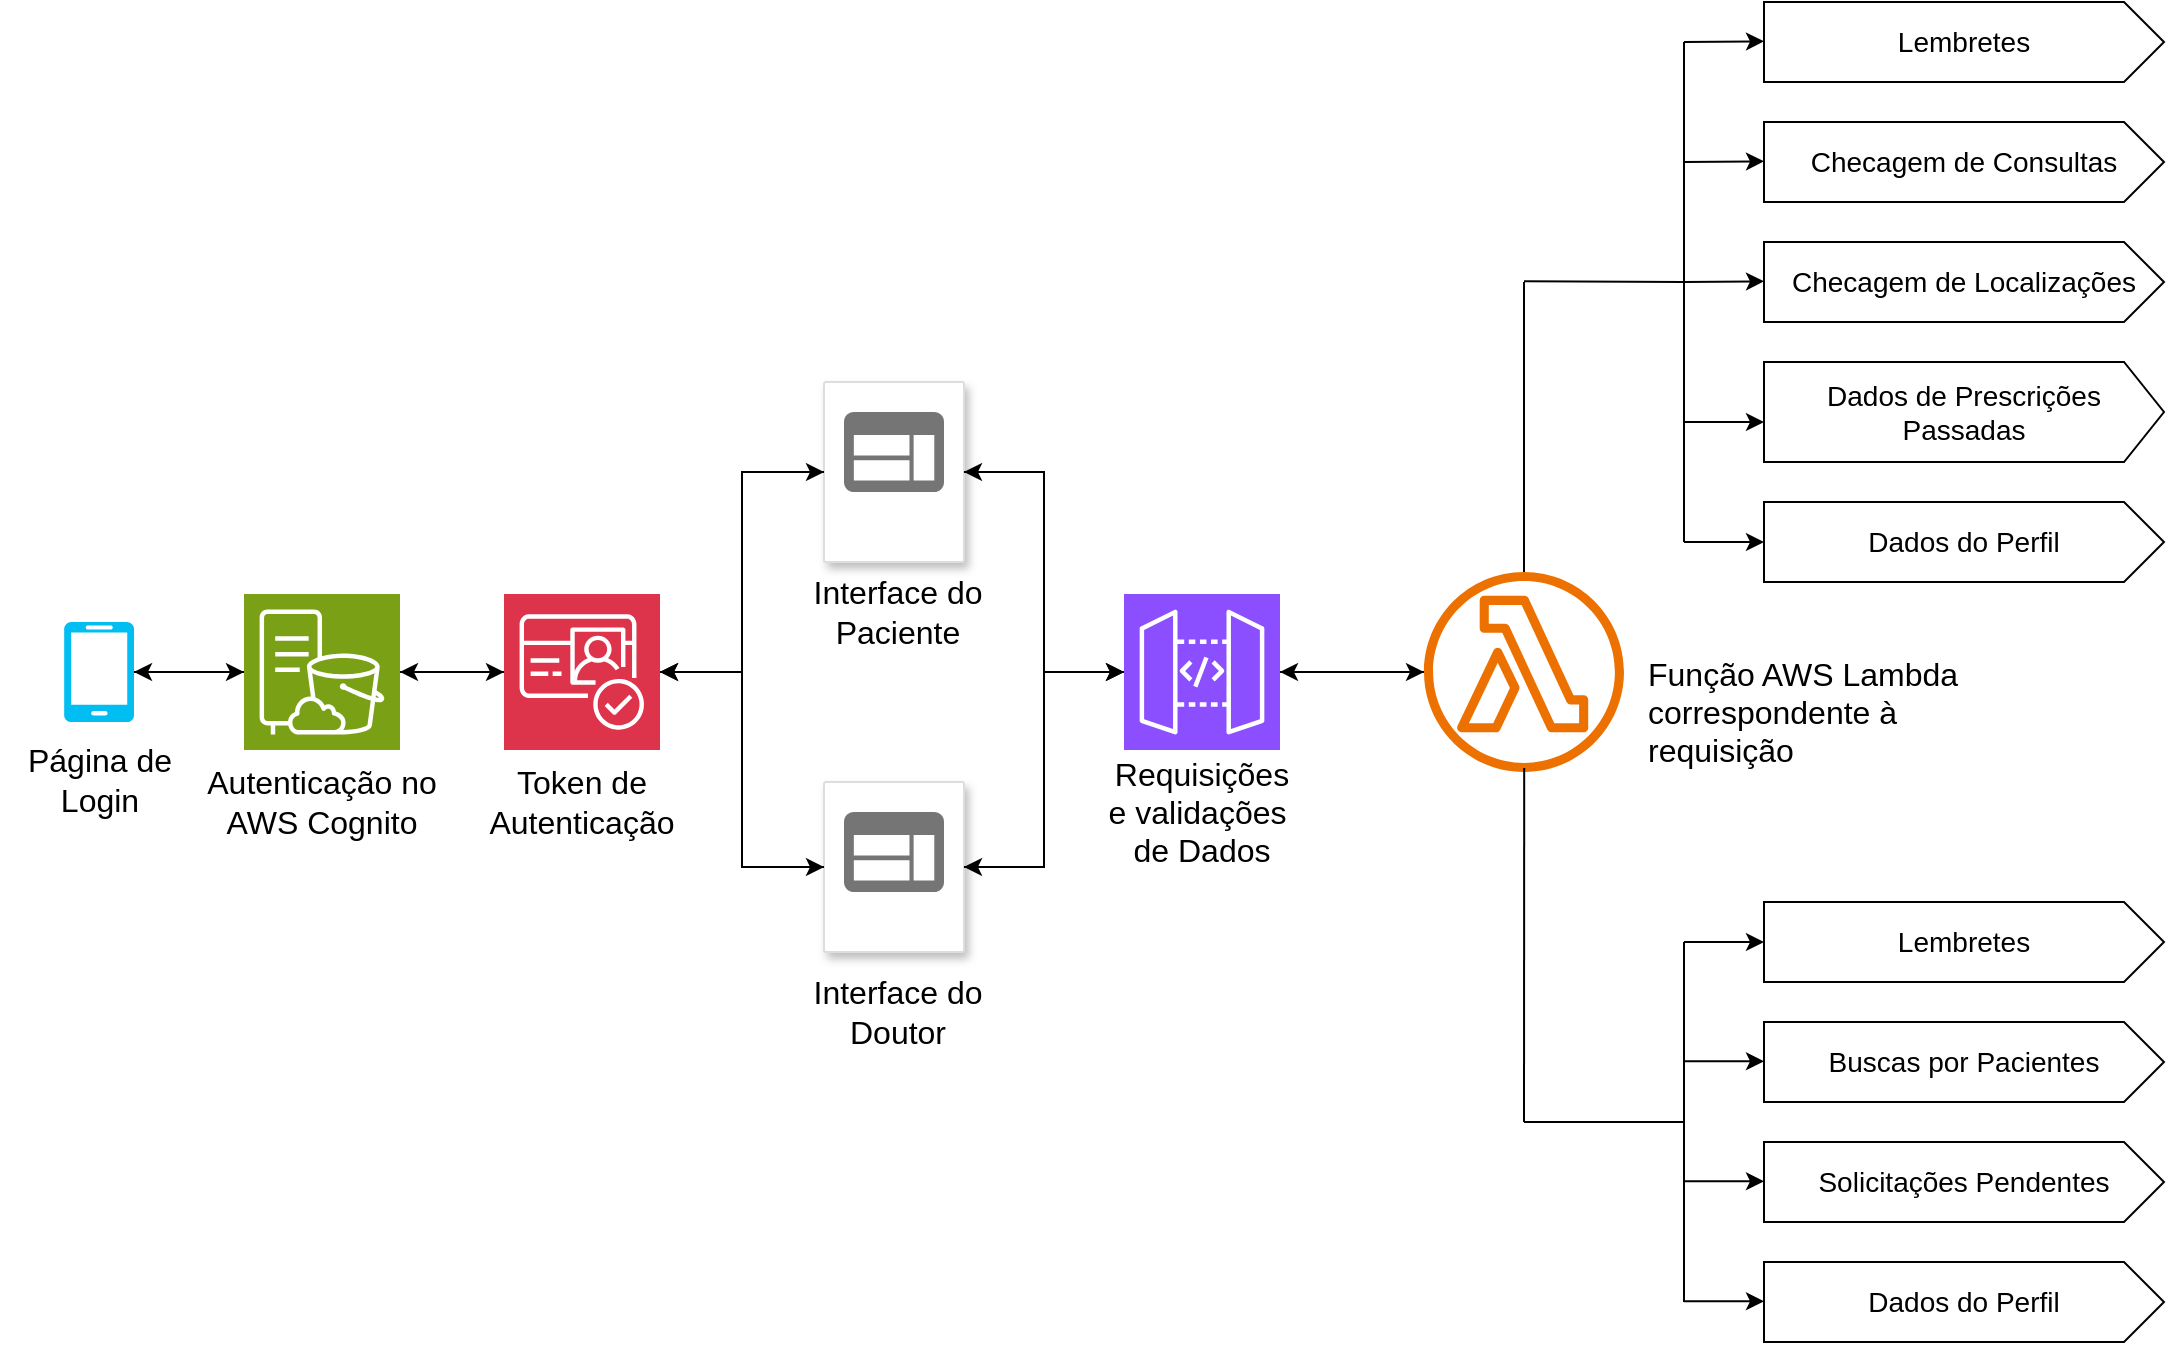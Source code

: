 <mxfile version="24.7.6">
  <diagram name="Página-1" id="1SG_dTXZY7L0gO_txrsh">
    <mxGraphModel dx="1683" dy="915" grid="1" gridSize="10" guides="1" tooltips="1" connect="1" arrows="1" fold="1" page="1" pageScale="1" pageWidth="1169" pageHeight="827" math="0" shadow="0">
      <root>
        <mxCell id="0" />
        <mxCell id="1" parent="0" />
        <mxCell id="AhJV9BFXtRM2-lVgkfb_-24" style="edgeStyle=orthogonalEdgeStyle;rounded=0;orthogonalLoop=1;jettySize=auto;html=1;" edge="1" parent="1" source="AhJV9BFXtRM2-lVgkfb_-1" target="AhJV9BFXtRM2-lVgkfb_-2">
          <mxGeometry relative="1" as="geometry" />
        </mxCell>
        <mxCell id="AhJV9BFXtRM2-lVgkfb_-1" value="" style="verticalLabelPosition=bottom;html=1;verticalAlign=top;align=center;strokeColor=none;fillColor=#00BEF2;shape=mxgraph.azure.mobile;pointerEvents=1;" vertex="1" parent="1">
          <mxGeometry x="70" y="350" width="35" height="50" as="geometry" />
        </mxCell>
        <mxCell id="AhJV9BFXtRM2-lVgkfb_-25" style="edgeStyle=orthogonalEdgeStyle;rounded=0;orthogonalLoop=1;jettySize=auto;html=1;" edge="1" parent="1" source="AhJV9BFXtRM2-lVgkfb_-2" target="AhJV9BFXtRM2-lVgkfb_-1">
          <mxGeometry relative="1" as="geometry" />
        </mxCell>
        <mxCell id="AhJV9BFXtRM2-lVgkfb_-26" style="edgeStyle=orthogonalEdgeStyle;rounded=0;orthogonalLoop=1;jettySize=auto;html=1;" edge="1" parent="1" source="AhJV9BFXtRM2-lVgkfb_-2" target="AhJV9BFXtRM2-lVgkfb_-4">
          <mxGeometry relative="1" as="geometry" />
        </mxCell>
        <mxCell id="AhJV9BFXtRM2-lVgkfb_-2" value="" style="sketch=0;points=[[0,0,0],[0.25,0,0],[0.5,0,0],[0.75,0,0],[1,0,0],[0,1,0],[0.25,1,0],[0.5,1,0],[0.75,1,0],[1,1,0],[0,0.25,0],[0,0.5,0],[0,0.75,0],[1,0.25,0],[1,0.5,0],[1,0.75,0]];outlineConnect=0;fontColor=#232F3E;fillColor=#7AA116;strokeColor=#ffffff;dashed=0;verticalLabelPosition=bottom;verticalAlign=top;align=center;html=1;fontSize=12;fontStyle=0;aspect=fixed;shape=mxgraph.aws4.resourceIcon;resIcon=mxgraph.aws4.s3_on_outposts_storage;" vertex="1" parent="1">
          <mxGeometry x="160" y="336" width="78" height="78" as="geometry" />
        </mxCell>
        <mxCell id="AhJV9BFXtRM2-lVgkfb_-27" style="edgeStyle=orthogonalEdgeStyle;rounded=0;orthogonalLoop=1;jettySize=auto;html=1;" edge="1" parent="1" source="AhJV9BFXtRM2-lVgkfb_-4" target="AhJV9BFXtRM2-lVgkfb_-2">
          <mxGeometry relative="1" as="geometry">
            <mxPoint x="250" y="375" as="targetPoint" />
          </mxGeometry>
        </mxCell>
        <mxCell id="AhJV9BFXtRM2-lVgkfb_-29" style="edgeStyle=orthogonalEdgeStyle;rounded=0;orthogonalLoop=1;jettySize=auto;html=1;entryX=0;entryY=0.5;entryDx=0;entryDy=0;" edge="1" parent="1" source="AhJV9BFXtRM2-lVgkfb_-4" target="AhJV9BFXtRM2-lVgkfb_-9">
          <mxGeometry relative="1" as="geometry" />
        </mxCell>
        <mxCell id="AhJV9BFXtRM2-lVgkfb_-30" style="edgeStyle=orthogonalEdgeStyle;rounded=0;orthogonalLoop=1;jettySize=auto;html=1;entryX=0;entryY=0.5;entryDx=0;entryDy=0;" edge="1" parent="1" source="AhJV9BFXtRM2-lVgkfb_-4" target="AhJV9BFXtRM2-lVgkfb_-7">
          <mxGeometry relative="1" as="geometry" />
        </mxCell>
        <mxCell id="AhJV9BFXtRM2-lVgkfb_-4" value="" style="sketch=0;points=[[0,0,0],[0.25,0,0],[0.5,0,0],[0.75,0,0],[1,0,0],[0,1,0],[0.25,1,0],[0.5,1,0],[0.75,1,0],[1,1,0],[0,0.25,0],[0,0.5,0],[0,0.75,0],[1,0.25,0],[1,0.5,0],[1,0.75,0]];outlineConnect=0;fontColor=#232F3E;fillColor=#DD344C;strokeColor=#ffffff;dashed=0;verticalLabelPosition=bottom;verticalAlign=top;align=center;html=1;fontSize=12;fontStyle=0;aspect=fixed;shape=mxgraph.aws4.resourceIcon;resIcon=mxgraph.aws4.cognito;" vertex="1" parent="1">
          <mxGeometry x="290" y="336" width="78" height="78" as="geometry" />
        </mxCell>
        <mxCell id="AhJV9BFXtRM2-lVgkfb_-34" style="edgeStyle=orthogonalEdgeStyle;rounded=0;orthogonalLoop=1;jettySize=auto;html=1;entryX=1;entryY=0.5;entryDx=0;entryDy=0;" edge="1" parent="1" source="AhJV9BFXtRM2-lVgkfb_-6" target="AhJV9BFXtRM2-lVgkfb_-9">
          <mxGeometry relative="1" as="geometry" />
        </mxCell>
        <mxCell id="AhJV9BFXtRM2-lVgkfb_-35" style="edgeStyle=orthogonalEdgeStyle;rounded=0;orthogonalLoop=1;jettySize=auto;html=1;entryX=1;entryY=0.5;entryDx=0;entryDy=0;" edge="1" parent="1" source="AhJV9BFXtRM2-lVgkfb_-6" target="AhJV9BFXtRM2-lVgkfb_-7">
          <mxGeometry relative="1" as="geometry" />
        </mxCell>
        <mxCell id="AhJV9BFXtRM2-lVgkfb_-37" style="edgeStyle=orthogonalEdgeStyle;rounded=0;orthogonalLoop=1;jettySize=auto;html=1;" edge="1" parent="1" source="AhJV9BFXtRM2-lVgkfb_-6" target="AhJV9BFXtRM2-lVgkfb_-21">
          <mxGeometry relative="1" as="geometry" />
        </mxCell>
        <mxCell id="AhJV9BFXtRM2-lVgkfb_-6" value="" style="sketch=0;points=[[0,0,0],[0.25,0,0],[0.5,0,0],[0.75,0,0],[1,0,0],[0,1,0],[0.25,1,0],[0.5,1,0],[0.75,1,0],[1,1,0],[0,0.25,0],[0,0.5,0],[0,0.75,0],[1,0.25,0],[1,0.5,0],[1,0.75,0]];outlineConnect=0;fontColor=#232F3E;fillColor=#8C4FFF;strokeColor=#ffffff;dashed=0;verticalLabelPosition=bottom;verticalAlign=top;align=center;html=1;fontSize=12;fontStyle=0;aspect=fixed;shape=mxgraph.aws4.resourceIcon;resIcon=mxgraph.aws4.api_gateway;" vertex="1" parent="1">
          <mxGeometry x="600" y="336" width="78" height="78" as="geometry" />
        </mxCell>
        <mxCell id="AhJV9BFXtRM2-lVgkfb_-7" value="" style="strokeColor=#dddddd;shadow=1;strokeWidth=1;rounded=1;absoluteArcSize=1;arcSize=2;labelPosition=center;verticalLabelPosition=middle;align=center;verticalAlign=bottom;spacingLeft=0;fontColor=#999999;fontSize=12;whiteSpace=wrap;spacingBottom=2;html=1;" vertex="1" parent="1">
          <mxGeometry x="450" y="430" width="70" height="85" as="geometry" />
        </mxCell>
        <mxCell id="AhJV9BFXtRM2-lVgkfb_-8" value="" style="sketch=0;dashed=0;connectable=0;html=1;fillColor=#757575;strokeColor=none;shape=mxgraph.gcp2.application;part=1;" vertex="1" parent="AhJV9BFXtRM2-lVgkfb_-7">
          <mxGeometry x="0.5" width="50" height="40" relative="1" as="geometry">
            <mxPoint x="-25" y="15" as="offset" />
          </mxGeometry>
        </mxCell>
        <mxCell id="AhJV9BFXtRM2-lVgkfb_-9" value="" style="strokeColor=#dddddd;shadow=1;strokeWidth=1;rounded=1;absoluteArcSize=1;arcSize=2;labelPosition=center;verticalLabelPosition=middle;align=center;verticalAlign=bottom;spacingLeft=0;fontColor=#999999;fontSize=12;whiteSpace=wrap;spacingBottom=2;html=1;" vertex="1" parent="1">
          <mxGeometry x="450" y="230" width="70" height="90" as="geometry" />
        </mxCell>
        <mxCell id="AhJV9BFXtRM2-lVgkfb_-10" value="" style="sketch=0;dashed=0;connectable=0;html=1;fillColor=#757575;strokeColor=none;shape=mxgraph.gcp2.application;part=1;" vertex="1" parent="AhJV9BFXtRM2-lVgkfb_-9">
          <mxGeometry x="0.5" width="50" height="40" relative="1" as="geometry">
            <mxPoint x="-25" y="15" as="offset" />
          </mxGeometry>
        </mxCell>
        <mxCell id="AhJV9BFXtRM2-lVgkfb_-11" value="Checagem de Consultas" style="html=1;shape=mxgraph.infographic.ribbonSimple;notch1=0;notch2=20;align=center;verticalAlign=middle;fontSize=14;fontStyle=0;fillColor=#FFFFFF;whiteSpace=wrap;" vertex="1" parent="1">
          <mxGeometry x="920" y="100" width="200" height="40" as="geometry" />
        </mxCell>
        <mxCell id="AhJV9BFXtRM2-lVgkfb_-12" value="Dados de Prescrições Passadas" style="html=1;shape=mxgraph.infographic.ribbonSimple;notch1=0;notch2=20;align=center;verticalAlign=middle;fontSize=14;fontStyle=0;fillColor=#FFFFFF;whiteSpace=wrap;" vertex="1" parent="1">
          <mxGeometry x="920" y="220" width="200" height="50" as="geometry" />
        </mxCell>
        <mxCell id="AhJV9BFXtRM2-lVgkfb_-13" value="Dados do Perfil" style="html=1;shape=mxgraph.infographic.ribbonSimple;notch1=0;notch2=20;align=center;verticalAlign=middle;fontSize=14;fontStyle=0;fillColor=#FFFFFF;whiteSpace=wrap;" vertex="1" parent="1">
          <mxGeometry x="920" y="290" width="200" height="40" as="geometry" />
        </mxCell>
        <mxCell id="AhJV9BFXtRM2-lVgkfb_-14" value="Checagem de Localizações" style="html=1;shape=mxgraph.infographic.ribbonSimple;notch1=0;notch2=20;align=center;verticalAlign=middle;fontSize=14;fontStyle=0;fillColor=#FFFFFF;whiteSpace=wrap;" vertex="1" parent="1">
          <mxGeometry x="920" y="160" width="200" height="40" as="geometry" />
        </mxCell>
        <mxCell id="AhJV9BFXtRM2-lVgkfb_-15" value="Lembretes" style="html=1;shape=mxgraph.infographic.ribbonSimple;notch1=0;notch2=20;align=center;verticalAlign=middle;fontSize=14;fontStyle=0;fillColor=#FFFFFF;whiteSpace=wrap;" vertex="1" parent="1">
          <mxGeometry x="920" y="40" width="200" height="40" as="geometry" />
        </mxCell>
        <mxCell id="AhJV9BFXtRM2-lVgkfb_-16" value="Lembretes" style="html=1;shape=mxgraph.infographic.ribbonSimple;notch1=0;notch2=20;align=center;verticalAlign=middle;fontSize=14;fontStyle=0;fillColor=#FFFFFF;whiteSpace=wrap;" vertex="1" parent="1">
          <mxGeometry x="920" y="490" width="200" height="40" as="geometry" />
        </mxCell>
        <mxCell id="AhJV9BFXtRM2-lVgkfb_-17" value="Buscas por Pacientes" style="html=1;shape=mxgraph.infographic.ribbonSimple;notch1=0;notch2=20;align=center;verticalAlign=middle;fontSize=14;fontStyle=0;fillColor=#FFFFFF;whiteSpace=wrap;" vertex="1" parent="1">
          <mxGeometry x="920" y="550" width="200" height="40" as="geometry" />
        </mxCell>
        <mxCell id="AhJV9BFXtRM2-lVgkfb_-18" value="Solicitações Pendentes" style="html=1;shape=mxgraph.infographic.ribbonSimple;notch1=0;notch2=20;align=center;verticalAlign=middle;fontSize=14;fontStyle=0;fillColor=#FFFFFF;whiteSpace=wrap;" vertex="1" parent="1">
          <mxGeometry x="920" y="610" width="200" height="40" as="geometry" />
        </mxCell>
        <mxCell id="AhJV9BFXtRM2-lVgkfb_-19" value="Dados do Perfil" style="html=1;shape=mxgraph.infographic.ribbonSimple;notch1=0;notch2=20;align=center;verticalAlign=middle;fontSize=14;fontStyle=0;fillColor=#FFFFFF;whiteSpace=wrap;" vertex="1" parent="1">
          <mxGeometry x="920" y="670" width="200" height="40" as="geometry" />
        </mxCell>
        <mxCell id="AhJV9BFXtRM2-lVgkfb_-21" value="" style="sketch=0;outlineConnect=0;fontColor=#232F3E;gradientColor=none;fillColor=#ED7100;strokeColor=none;dashed=0;verticalLabelPosition=bottom;verticalAlign=top;align=center;html=1;fontSize=12;fontStyle=0;aspect=fixed;pointerEvents=1;shape=mxgraph.aws4.lambda_function;" vertex="1" parent="1">
          <mxGeometry x="750" y="325" width="100" height="100" as="geometry" />
        </mxCell>
        <mxCell id="AhJV9BFXtRM2-lVgkfb_-31" style="edgeStyle=orthogonalEdgeStyle;rounded=0;orthogonalLoop=1;jettySize=auto;html=1;entryX=1;entryY=0.5;entryDx=0;entryDy=0;entryPerimeter=0;" edge="1" parent="1" source="AhJV9BFXtRM2-lVgkfb_-9" target="AhJV9BFXtRM2-lVgkfb_-4">
          <mxGeometry relative="1" as="geometry" />
        </mxCell>
        <mxCell id="AhJV9BFXtRM2-lVgkfb_-32" style="edgeStyle=orthogonalEdgeStyle;rounded=0;orthogonalLoop=1;jettySize=auto;html=1;entryX=1;entryY=0.5;entryDx=0;entryDy=0;entryPerimeter=0;" edge="1" parent="1" source="AhJV9BFXtRM2-lVgkfb_-7" target="AhJV9BFXtRM2-lVgkfb_-4">
          <mxGeometry relative="1" as="geometry" />
        </mxCell>
        <mxCell id="AhJV9BFXtRM2-lVgkfb_-33" style="edgeStyle=orthogonalEdgeStyle;rounded=0;orthogonalLoop=1;jettySize=auto;html=1;entryX=0;entryY=0.5;entryDx=0;entryDy=0;entryPerimeter=0;" edge="1" parent="1" source="AhJV9BFXtRM2-lVgkfb_-9" target="AhJV9BFXtRM2-lVgkfb_-6">
          <mxGeometry relative="1" as="geometry" />
        </mxCell>
        <mxCell id="AhJV9BFXtRM2-lVgkfb_-36" style="edgeStyle=orthogonalEdgeStyle;rounded=0;orthogonalLoop=1;jettySize=auto;html=1;entryX=0;entryY=0.5;entryDx=0;entryDy=0;entryPerimeter=0;" edge="1" parent="1" source="AhJV9BFXtRM2-lVgkfb_-7" target="AhJV9BFXtRM2-lVgkfb_-6">
          <mxGeometry relative="1" as="geometry" />
        </mxCell>
        <mxCell id="AhJV9BFXtRM2-lVgkfb_-38" style="edgeStyle=orthogonalEdgeStyle;rounded=0;orthogonalLoop=1;jettySize=auto;html=1;entryX=1;entryY=0.5;entryDx=0;entryDy=0;entryPerimeter=0;" edge="1" parent="1" source="AhJV9BFXtRM2-lVgkfb_-21" target="AhJV9BFXtRM2-lVgkfb_-6">
          <mxGeometry relative="1" as="geometry" />
        </mxCell>
        <mxCell id="AhJV9BFXtRM2-lVgkfb_-42" value="" style="endArrow=none;html=1;rounded=0;" edge="1" parent="1">
          <mxGeometry width="50" height="50" relative="1" as="geometry">
            <mxPoint x="880" y="310" as="sourcePoint" />
            <mxPoint x="880" y="60" as="targetPoint" />
          </mxGeometry>
        </mxCell>
        <mxCell id="AhJV9BFXtRM2-lVgkfb_-43" value="" style="endArrow=classic;html=1;rounded=0;" edge="1" parent="1">
          <mxGeometry width="50" height="50" relative="1" as="geometry">
            <mxPoint x="880" y="310" as="sourcePoint" />
            <mxPoint x="920" y="310" as="targetPoint" />
          </mxGeometry>
        </mxCell>
        <mxCell id="AhJV9BFXtRM2-lVgkfb_-44" value="" style="endArrow=classic;html=1;rounded=0;" edge="1" parent="1">
          <mxGeometry width="50" height="50" relative="1" as="geometry">
            <mxPoint x="880" y="250" as="sourcePoint" />
            <mxPoint x="920" y="250" as="targetPoint" />
          </mxGeometry>
        </mxCell>
        <mxCell id="AhJV9BFXtRM2-lVgkfb_-45" value="" style="endArrow=classic;html=1;rounded=0;" edge="1" parent="1">
          <mxGeometry width="50" height="50" relative="1" as="geometry">
            <mxPoint x="880" y="180" as="sourcePoint" />
            <mxPoint x="920" y="179.66" as="targetPoint" />
          </mxGeometry>
        </mxCell>
        <mxCell id="AhJV9BFXtRM2-lVgkfb_-46" value="" style="endArrow=classic;html=1;rounded=0;" edge="1" parent="1">
          <mxGeometry width="50" height="50" relative="1" as="geometry">
            <mxPoint x="880" y="120" as="sourcePoint" />
            <mxPoint x="920" y="119.66" as="targetPoint" />
          </mxGeometry>
        </mxCell>
        <mxCell id="AhJV9BFXtRM2-lVgkfb_-47" value="" style="endArrow=classic;html=1;rounded=0;" edge="1" parent="1">
          <mxGeometry width="50" height="50" relative="1" as="geometry">
            <mxPoint x="880" y="60" as="sourcePoint" />
            <mxPoint x="920" y="59.66" as="targetPoint" />
          </mxGeometry>
        </mxCell>
        <mxCell id="AhJV9BFXtRM2-lVgkfb_-49" value="" style="endArrow=none;html=1;rounded=0;" edge="1" parent="1">
          <mxGeometry width="50" height="50" relative="1" as="geometry">
            <mxPoint x="800" y="325" as="sourcePoint" />
            <mxPoint x="800" y="180" as="targetPoint" />
          </mxGeometry>
        </mxCell>
        <mxCell id="AhJV9BFXtRM2-lVgkfb_-51" value="" style="endArrow=none;html=1;rounded=0;" edge="1" parent="1">
          <mxGeometry width="50" height="50" relative="1" as="geometry">
            <mxPoint x="800" y="179.66" as="sourcePoint" />
            <mxPoint x="880" y="180" as="targetPoint" />
          </mxGeometry>
        </mxCell>
        <mxCell id="AhJV9BFXtRM2-lVgkfb_-53" value="" style="endArrow=none;html=1;rounded=0;" edge="1" parent="1">
          <mxGeometry width="50" height="50" relative="1" as="geometry">
            <mxPoint x="880" y="690" as="sourcePoint" />
            <mxPoint x="880" y="510" as="targetPoint" />
          </mxGeometry>
        </mxCell>
        <mxCell id="AhJV9BFXtRM2-lVgkfb_-54" value="" style="endArrow=classic;html=1;rounded=0;entryX=0;entryY=0;entryDx=0;entryDy=20;entryPerimeter=0;" edge="1" parent="1" target="AhJV9BFXtRM2-lVgkfb_-16">
          <mxGeometry width="50" height="50" relative="1" as="geometry">
            <mxPoint x="880" y="510" as="sourcePoint" />
            <mxPoint x="930" y="460" as="targetPoint" />
          </mxGeometry>
        </mxCell>
        <mxCell id="AhJV9BFXtRM2-lVgkfb_-55" value="" style="endArrow=classic;html=1;rounded=0;entryX=0;entryY=0;entryDx=0;entryDy=20;entryPerimeter=0;" edge="1" parent="1">
          <mxGeometry width="50" height="50" relative="1" as="geometry">
            <mxPoint x="880" y="569.66" as="sourcePoint" />
            <mxPoint x="920" y="569.66" as="targetPoint" />
          </mxGeometry>
        </mxCell>
        <mxCell id="AhJV9BFXtRM2-lVgkfb_-56" value="" style="endArrow=classic;html=1;rounded=0;entryX=0;entryY=0;entryDx=0;entryDy=20;entryPerimeter=0;" edge="1" parent="1">
          <mxGeometry width="50" height="50" relative="1" as="geometry">
            <mxPoint x="880" y="629.66" as="sourcePoint" />
            <mxPoint x="920" y="629.66" as="targetPoint" />
          </mxGeometry>
        </mxCell>
        <mxCell id="AhJV9BFXtRM2-lVgkfb_-57" value="" style="endArrow=classic;html=1;rounded=0;entryX=0;entryY=0;entryDx=0;entryDy=20;entryPerimeter=0;" edge="1" parent="1">
          <mxGeometry width="50" height="50" relative="1" as="geometry">
            <mxPoint x="880" y="689.66" as="sourcePoint" />
            <mxPoint x="920" y="689.66" as="targetPoint" />
          </mxGeometry>
        </mxCell>
        <mxCell id="AhJV9BFXtRM2-lVgkfb_-58" value="" style="endArrow=none;html=1;rounded=0;entryX=0.501;entryY=0.98;entryDx=0;entryDy=0;entryPerimeter=0;" edge="1" parent="1" target="AhJV9BFXtRM2-lVgkfb_-21">
          <mxGeometry width="50" height="50" relative="1" as="geometry">
            <mxPoint x="800" y="600" as="sourcePoint" />
            <mxPoint x="810" y="540" as="targetPoint" />
          </mxGeometry>
        </mxCell>
        <mxCell id="AhJV9BFXtRM2-lVgkfb_-59" value="" style="endArrow=none;html=1;rounded=0;" edge="1" parent="1">
          <mxGeometry width="50" height="50" relative="1" as="geometry">
            <mxPoint x="800" y="600" as="sourcePoint" />
            <mxPoint x="880" y="600" as="targetPoint" />
          </mxGeometry>
        </mxCell>
        <mxCell id="AhJV9BFXtRM2-lVgkfb_-60" value="&lt;font style=&quot;font-size: 16px;&quot;&gt;Página de Login&lt;/font&gt;" style="text;html=1;align=center;verticalAlign=middle;whiteSpace=wrap;rounded=0;" vertex="1" parent="1">
          <mxGeometry x="38.5" y="414" width="98" height="30" as="geometry" />
        </mxCell>
        <mxCell id="AhJV9BFXtRM2-lVgkfb_-61" value="&lt;font style=&quot;font-size: 16px;&quot;&gt;Autenticação no AWS Cognito&lt;/font&gt;" style="text;html=1;align=center;verticalAlign=middle;whiteSpace=wrap;rounded=0;" vertex="1" parent="1">
          <mxGeometry x="140" y="425" width="118" height="30" as="geometry" />
        </mxCell>
        <mxCell id="AhJV9BFXtRM2-lVgkfb_-62" value="&lt;font style=&quot;font-size: 16px;&quot;&gt;Token de Autenticação&lt;/font&gt;" style="text;html=1;align=center;verticalAlign=middle;whiteSpace=wrap;rounded=0;" vertex="1" parent="1">
          <mxGeometry x="280" y="425" width="98" height="30" as="geometry" />
        </mxCell>
        <mxCell id="AhJV9BFXtRM2-lVgkfb_-64" value="&lt;font style=&quot;font-size: 16px;&quot;&gt;Interface do Doutor&lt;/font&gt;" style="text;html=1;align=center;verticalAlign=middle;whiteSpace=wrap;rounded=0;" vertex="1" parent="1">
          <mxGeometry x="438" y="530" width="98" height="30" as="geometry" />
        </mxCell>
        <mxCell id="AhJV9BFXtRM2-lVgkfb_-63" value="&lt;font style=&quot;font-size: 16px;&quot;&gt;Interface do Paciente&lt;/font&gt;" style="text;html=1;align=center;verticalAlign=middle;whiteSpace=wrap;rounded=0;" vertex="1" parent="1">
          <mxGeometry x="438" y="330" width="98" height="30" as="geometry" />
        </mxCell>
        <mxCell id="AhJV9BFXtRM2-lVgkfb_-65" value="&lt;font style=&quot;font-size: 16px;&quot;&gt;Requisições e validações&amp;nbsp; de Dados&lt;/font&gt;" style="text;html=1;align=center;verticalAlign=middle;whiteSpace=wrap;rounded=0;" vertex="1" parent="1">
          <mxGeometry x="590" y="430" width="98" height="30" as="geometry" />
        </mxCell>
        <mxCell id="AhJV9BFXtRM2-lVgkfb_-66" value="&lt;font style=&quot;font-size: 16px;&quot;&gt;Função AWS Lambda correspondente à requisição&lt;/font&gt;" style="text;whiteSpace=wrap;html=1;" vertex="1" parent="1">
          <mxGeometry x="860" y="360" width="160" height="40" as="geometry" />
        </mxCell>
      </root>
    </mxGraphModel>
  </diagram>
</mxfile>
